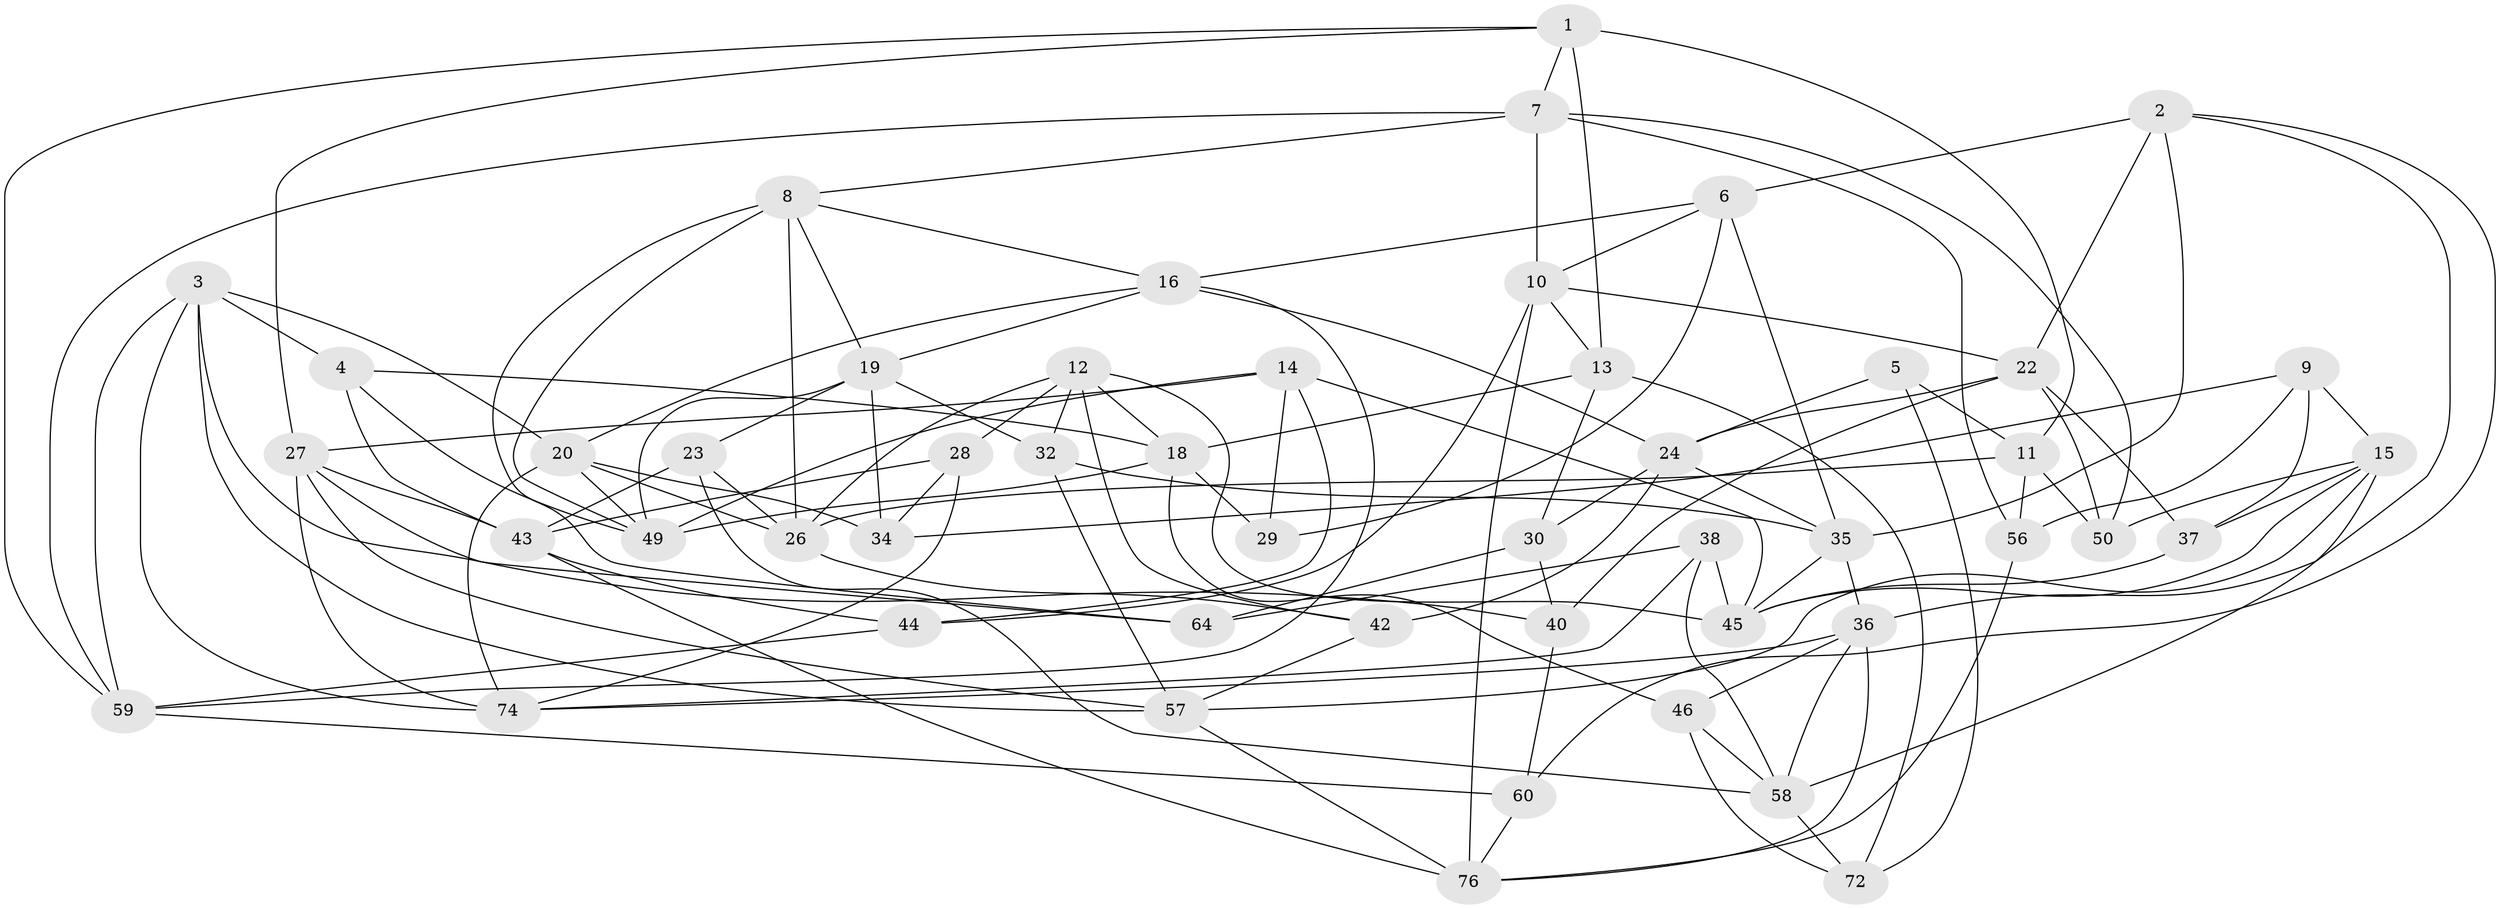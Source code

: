 // original degree distribution, {4: 1.0}
// Generated by graph-tools (version 1.1) at 2025/42/03/06/25 10:42:17]
// undirected, 50 vertices, 126 edges
graph export_dot {
graph [start="1"]
  node [color=gray90,style=filled];
  1 [super="+17"];
  2 [super="+47"];
  3 [super="+62"];
  4;
  5;
  6 [super="+71"];
  7 [super="+25"];
  8 [super="+53"];
  9;
  10 [super="+79"];
  11 [super="+39"];
  12 [super="+48"];
  13 [super="+63"];
  14 [super="+33"];
  15 [super="+21"];
  16 [super="+41"];
  18 [super="+80"];
  19 [super="+69"];
  20 [super="+51"];
  22 [super="+52"];
  23;
  24 [super="+61"];
  26 [super="+68"];
  27 [super="+31"];
  28;
  29;
  30;
  32;
  34;
  35 [super="+54"];
  36 [super="+55"];
  37;
  38;
  40;
  42;
  43 [super="+66"];
  44;
  45 [super="+70"];
  46;
  49 [super="+78"];
  50;
  56;
  57 [super="+67"];
  58 [super="+73"];
  59 [super="+65"];
  60;
  64;
  72;
  74 [super="+75"];
  76 [super="+77"];
  1 -- 27;
  1 -- 13 [weight=2];
  1 -- 7;
  1 -- 59;
  1 -- 11;
  2 -- 36;
  2 -- 6 [weight=2];
  2 -- 22;
  2 -- 35;
  2 -- 60;
  3 -- 20;
  3 -- 40;
  3 -- 57;
  3 -- 74;
  3 -- 4;
  3 -- 59;
  4 -- 18;
  4 -- 49;
  4 -- 43;
  5 -- 11 [weight=2];
  5 -- 72;
  5 -- 24;
  6 -- 29;
  6 -- 10;
  6 -- 35;
  6 -- 16;
  7 -- 50;
  7 -- 56;
  7 -- 10;
  7 -- 59;
  7 -- 8;
  8 -- 16;
  8 -- 64;
  8 -- 49;
  8 -- 26;
  8 -- 19;
  9 -- 56;
  9 -- 34;
  9 -- 37;
  9 -- 15;
  10 -- 13;
  10 -- 22;
  10 -- 44;
  10 -- 76;
  11 -- 56;
  11 -- 50;
  11 -- 26;
  12 -- 28;
  12 -- 18;
  12 -- 32;
  12 -- 42;
  12 -- 45;
  12 -- 26;
  13 -- 30;
  13 -- 72;
  13 -- 18;
  14 -- 29 [weight=2];
  14 -- 44;
  14 -- 45;
  14 -- 27;
  14 -- 49;
  15 -- 57;
  15 -- 37;
  15 -- 58;
  15 -- 50;
  15 -- 45;
  16 -- 59;
  16 -- 24;
  16 -- 20;
  16 -- 19;
  18 -- 29;
  18 -- 46;
  18 -- 49;
  19 -- 32;
  19 -- 34;
  19 -- 49;
  19 -- 23;
  20 -- 74;
  20 -- 49;
  20 -- 34;
  20 -- 26;
  22 -- 50;
  22 -- 40;
  22 -- 37;
  22 -- 24;
  23 -- 43;
  23 -- 26;
  23 -- 58;
  24 -- 42;
  24 -- 35;
  24 -- 30;
  26 -- 42;
  27 -- 64;
  27 -- 57;
  27 -- 74;
  27 -- 43;
  28 -- 34;
  28 -- 43;
  28 -- 74;
  30 -- 40;
  30 -- 64;
  32 -- 57;
  32 -- 35;
  35 -- 45;
  35 -- 36;
  36 -- 74;
  36 -- 76;
  36 -- 58;
  36 -- 46;
  37 -- 45;
  38 -- 74;
  38 -- 64;
  38 -- 45;
  38 -- 58;
  40 -- 60;
  42 -- 57;
  43 -- 44;
  43 -- 76;
  44 -- 59;
  46 -- 58;
  46 -- 72;
  56 -- 76;
  57 -- 76;
  58 -- 72;
  59 -- 60;
  60 -- 76;
}
